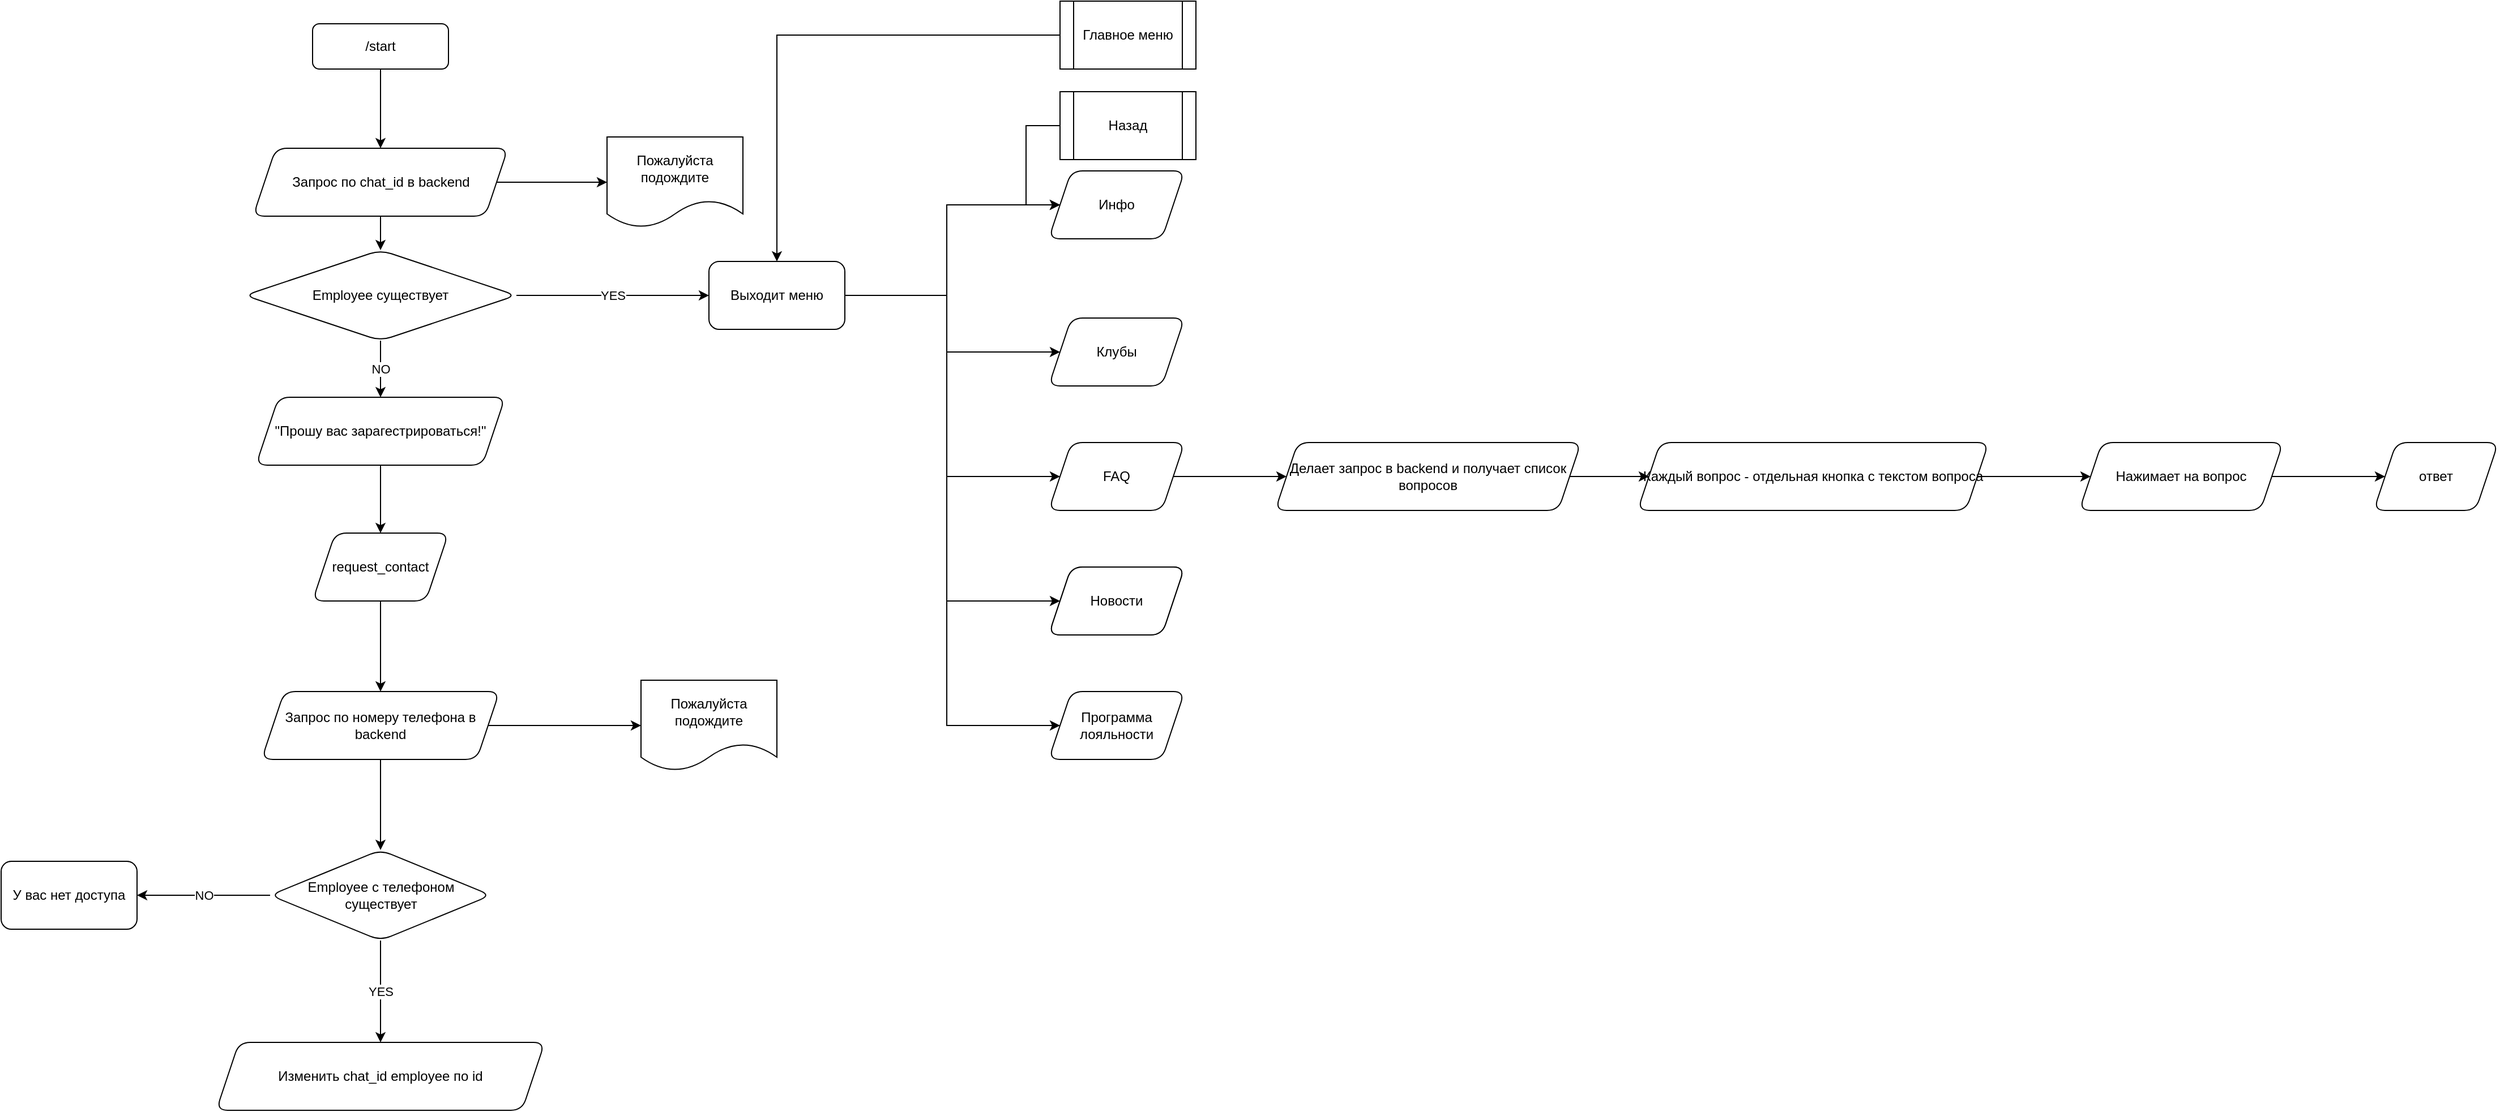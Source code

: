 <mxfile version="20.8.18" type="device"><diagram id="C5RBs43oDa-KdzZeNtuy" name="Page-1"><mxGraphModel dx="3187" dy="1751" grid="1" gridSize="10" guides="1" tooltips="1" connect="1" arrows="1" fold="1" page="1" pageScale="1" pageWidth="5000" pageHeight="5000" math="0" shadow="0"><root><mxCell id="WIyWlLk6GJQsqaUBKTNV-0"/><mxCell id="WIyWlLk6GJQsqaUBKTNV-1" parent="WIyWlLk6GJQsqaUBKTNV-0"/><mxCell id="xlPr7L_HL0ge_wMaXYh0-10" value="" style="edgeStyle=orthogonalEdgeStyle;rounded=0;orthogonalLoop=1;jettySize=auto;html=1;" edge="1" parent="WIyWlLk6GJQsqaUBKTNV-1" source="WIyWlLk6GJQsqaUBKTNV-3" target="xlPr7L_HL0ge_wMaXYh0-9"><mxGeometry relative="1" as="geometry"/></mxCell><mxCell id="WIyWlLk6GJQsqaUBKTNV-3" value="/start" style="rounded=1;whiteSpace=wrap;html=1;fontSize=12;glass=0;strokeWidth=1;shadow=0;" parent="WIyWlLk6GJQsqaUBKTNV-1" vertex="1"><mxGeometry x="370" y="130" width="120" height="40" as="geometry"/></mxCell><mxCell id="xlPr7L_HL0ge_wMaXYh0-5" value="" style="edgeStyle=orthogonalEdgeStyle;rounded=0;orthogonalLoop=1;jettySize=auto;html=1;" edge="1" parent="WIyWlLk6GJQsqaUBKTNV-1" source="xlPr7L_HL0ge_wMaXYh0-2" target="xlPr7L_HL0ge_wMaXYh0-4"><mxGeometry relative="1" as="geometry"/></mxCell><mxCell id="xlPr7L_HL0ge_wMaXYh0-2" value="request_contact" style="shape=parallelogram;perimeter=parallelogramPerimeter;whiteSpace=wrap;html=1;fixedSize=1;rounded=1;glass=0;strokeWidth=1;shadow=0;" vertex="1" parent="WIyWlLk6GJQsqaUBKTNV-1"><mxGeometry x="370" y="580" width="120" height="60" as="geometry"/></mxCell><mxCell id="xlPr7L_HL0ge_wMaXYh0-8" value="" style="edgeStyle=orthogonalEdgeStyle;rounded=0;orthogonalLoop=1;jettySize=auto;html=1;" edge="1" parent="WIyWlLk6GJQsqaUBKTNV-1" source="xlPr7L_HL0ge_wMaXYh0-4" target="xlPr7L_HL0ge_wMaXYh0-7"><mxGeometry relative="1" as="geometry"/></mxCell><mxCell id="xlPr7L_HL0ge_wMaXYh0-38" value="" style="edgeStyle=orthogonalEdgeStyle;rounded=0;orthogonalLoop=1;jettySize=auto;html=1;" edge="1" parent="WIyWlLk6GJQsqaUBKTNV-1" source="xlPr7L_HL0ge_wMaXYh0-4" target="xlPr7L_HL0ge_wMaXYh0-37"><mxGeometry relative="1" as="geometry"/></mxCell><mxCell id="xlPr7L_HL0ge_wMaXYh0-4" value="Запрос по номеру телефона в backend" style="shape=parallelogram;perimeter=parallelogramPerimeter;whiteSpace=wrap;html=1;fixedSize=1;rounded=1;glass=0;strokeWidth=1;shadow=0;" vertex="1" parent="WIyWlLk6GJQsqaUBKTNV-1"><mxGeometry x="325" y="720" width="210" height="60" as="geometry"/></mxCell><mxCell id="xlPr7L_HL0ge_wMaXYh0-19" value="NO" style="edgeStyle=orthogonalEdgeStyle;rounded=0;orthogonalLoop=1;jettySize=auto;html=1;" edge="1" parent="WIyWlLk6GJQsqaUBKTNV-1" source="xlPr7L_HL0ge_wMaXYh0-7" target="xlPr7L_HL0ge_wMaXYh0-18"><mxGeometry relative="1" as="geometry"/></mxCell><mxCell id="xlPr7L_HL0ge_wMaXYh0-21" value="YES" style="edgeStyle=orthogonalEdgeStyle;rounded=0;orthogonalLoop=1;jettySize=auto;html=1;" edge="1" parent="WIyWlLk6GJQsqaUBKTNV-1" source="xlPr7L_HL0ge_wMaXYh0-7" target="xlPr7L_HL0ge_wMaXYh0-20"><mxGeometry relative="1" as="geometry"/></mxCell><mxCell id="xlPr7L_HL0ge_wMaXYh0-7" value="Employee c телефоном существует" style="rhombus;whiteSpace=wrap;html=1;rounded=1;glass=0;strokeWidth=1;shadow=0;" vertex="1" parent="WIyWlLk6GJQsqaUBKTNV-1"><mxGeometry x="332.5" y="860" width="195" height="80" as="geometry"/></mxCell><mxCell id="xlPr7L_HL0ge_wMaXYh0-12" value="" style="edgeStyle=orthogonalEdgeStyle;rounded=0;orthogonalLoop=1;jettySize=auto;html=1;" edge="1" parent="WIyWlLk6GJQsqaUBKTNV-1" source="xlPr7L_HL0ge_wMaXYh0-9" target="xlPr7L_HL0ge_wMaXYh0-11"><mxGeometry relative="1" as="geometry"/></mxCell><mxCell id="xlPr7L_HL0ge_wMaXYh0-9" value="Запрос по chat_id в backend" style="shape=parallelogram;perimeter=parallelogramPerimeter;whiteSpace=wrap;html=1;fixedSize=1;rounded=1;glass=0;strokeWidth=1;shadow=0;" vertex="1" parent="WIyWlLk6GJQsqaUBKTNV-1"><mxGeometry x="317.5" y="240" width="225" height="60" as="geometry"/></mxCell><mxCell id="xlPr7L_HL0ge_wMaXYh0-14" value="YES" style="edgeStyle=orthogonalEdgeStyle;rounded=0;orthogonalLoop=1;jettySize=auto;html=1;" edge="1" parent="WIyWlLk6GJQsqaUBKTNV-1" source="xlPr7L_HL0ge_wMaXYh0-11" target="xlPr7L_HL0ge_wMaXYh0-13"><mxGeometry relative="1" as="geometry"/></mxCell><mxCell id="xlPr7L_HL0ge_wMaXYh0-16" value="NO" style="edgeStyle=orthogonalEdgeStyle;rounded=0;orthogonalLoop=1;jettySize=auto;html=1;" edge="1" parent="WIyWlLk6GJQsqaUBKTNV-1" source="xlPr7L_HL0ge_wMaXYh0-11" target="xlPr7L_HL0ge_wMaXYh0-15"><mxGeometry relative="1" as="geometry"/></mxCell><mxCell id="xlPr7L_HL0ge_wMaXYh0-11" value="Employee существует" style="rhombus;whiteSpace=wrap;html=1;rounded=1;glass=0;strokeWidth=1;shadow=0;" vertex="1" parent="WIyWlLk6GJQsqaUBKTNV-1"><mxGeometry x="310" y="330" width="240" height="80" as="geometry"/></mxCell><mxCell id="xlPr7L_HL0ge_wMaXYh0-42" value="" style="edgeStyle=orthogonalEdgeStyle;rounded=0;orthogonalLoop=1;jettySize=auto;html=1;entryX=0;entryY=0.5;entryDx=0;entryDy=0;" edge="1" parent="WIyWlLk6GJQsqaUBKTNV-1" source="xlPr7L_HL0ge_wMaXYh0-13" target="xlPr7L_HL0ge_wMaXYh0-41"><mxGeometry relative="1" as="geometry"><Array as="points"><mxPoint x="930" y="370"/><mxPoint x="930" y="290"/></Array></mxGeometry></mxCell><mxCell id="xlPr7L_HL0ge_wMaXYh0-48" style="edgeStyle=orthogonalEdgeStyle;rounded=0;orthogonalLoop=1;jettySize=auto;html=1;entryX=0;entryY=0.5;entryDx=0;entryDy=0;" edge="1" parent="WIyWlLk6GJQsqaUBKTNV-1" source="xlPr7L_HL0ge_wMaXYh0-13" target="xlPr7L_HL0ge_wMaXYh0-43"><mxGeometry relative="1" as="geometry"/></mxCell><mxCell id="xlPr7L_HL0ge_wMaXYh0-49" style="edgeStyle=orthogonalEdgeStyle;rounded=0;orthogonalLoop=1;jettySize=auto;html=1;entryX=0;entryY=0.5;entryDx=0;entryDy=0;" edge="1" parent="WIyWlLk6GJQsqaUBKTNV-1" source="xlPr7L_HL0ge_wMaXYh0-13" target="xlPr7L_HL0ge_wMaXYh0-44"><mxGeometry relative="1" as="geometry"><Array as="points"><mxPoint x="930" y="370"/><mxPoint x="930" y="530"/></Array></mxGeometry></mxCell><mxCell id="xlPr7L_HL0ge_wMaXYh0-50" style="edgeStyle=orthogonalEdgeStyle;rounded=0;orthogonalLoop=1;jettySize=auto;html=1;entryX=0;entryY=0.5;entryDx=0;entryDy=0;" edge="1" parent="WIyWlLk6GJQsqaUBKTNV-1" source="xlPr7L_HL0ge_wMaXYh0-13" target="xlPr7L_HL0ge_wMaXYh0-46"><mxGeometry relative="1" as="geometry"><Array as="points"><mxPoint x="930" y="370"/><mxPoint x="930" y="640"/></Array></mxGeometry></mxCell><mxCell id="xlPr7L_HL0ge_wMaXYh0-51" style="edgeStyle=orthogonalEdgeStyle;rounded=0;orthogonalLoop=1;jettySize=auto;html=1;entryX=0;entryY=0.5;entryDx=0;entryDy=0;" edge="1" parent="WIyWlLk6GJQsqaUBKTNV-1" source="xlPr7L_HL0ge_wMaXYh0-13" target="xlPr7L_HL0ge_wMaXYh0-47"><mxGeometry relative="1" as="geometry"><Array as="points"><mxPoint x="930" y="370"/><mxPoint x="930" y="750"/></Array></mxGeometry></mxCell><mxCell id="xlPr7L_HL0ge_wMaXYh0-13" value="Выходит меню" style="whiteSpace=wrap;html=1;rounded=1;glass=0;strokeWidth=1;shadow=0;" vertex="1" parent="WIyWlLk6GJQsqaUBKTNV-1"><mxGeometry x="720" y="340" width="120" height="60" as="geometry"/></mxCell><mxCell id="xlPr7L_HL0ge_wMaXYh0-17" style="edgeStyle=orthogonalEdgeStyle;rounded=0;orthogonalLoop=1;jettySize=auto;html=1;" edge="1" parent="WIyWlLk6GJQsqaUBKTNV-1" source="xlPr7L_HL0ge_wMaXYh0-15" target="xlPr7L_HL0ge_wMaXYh0-2"><mxGeometry relative="1" as="geometry"/></mxCell><mxCell id="xlPr7L_HL0ge_wMaXYh0-15" value="&quot;Прошу вас зарагестрироваться!&quot;" style="shape=parallelogram;perimeter=parallelogramPerimeter;whiteSpace=wrap;html=1;fixedSize=1;rounded=1;glass=0;strokeWidth=1;shadow=0;" vertex="1" parent="WIyWlLk6GJQsqaUBKTNV-1"><mxGeometry x="320" y="460" width="220" height="60" as="geometry"/></mxCell><mxCell id="xlPr7L_HL0ge_wMaXYh0-18" value="У вас нет доступа" style="whiteSpace=wrap;html=1;rounded=1;glass=0;strokeWidth=1;shadow=0;" vertex="1" parent="WIyWlLk6GJQsqaUBKTNV-1"><mxGeometry x="95" y="870" width="120" height="60" as="geometry"/></mxCell><mxCell id="xlPr7L_HL0ge_wMaXYh0-20" value="Изменить chat_id employee по id" style="shape=parallelogram;perimeter=parallelogramPerimeter;whiteSpace=wrap;html=1;fixedSize=1;rounded=1;glass=0;strokeWidth=1;shadow=0;" vertex="1" parent="WIyWlLk6GJQsqaUBKTNV-1"><mxGeometry x="285" y="1030" width="290" height="60" as="geometry"/></mxCell><mxCell id="xlPr7L_HL0ge_wMaXYh0-37" value="Пожалуйста подождите" style="shape=document;whiteSpace=wrap;html=1;boundedLbl=1;rounded=1;glass=0;strokeWidth=1;shadow=0;" vertex="1" parent="WIyWlLk6GJQsqaUBKTNV-1"><mxGeometry x="660" y="710" width="120" height="80" as="geometry"/></mxCell><mxCell id="xlPr7L_HL0ge_wMaXYh0-39" value="" style="edgeStyle=orthogonalEdgeStyle;rounded=0;orthogonalLoop=1;jettySize=auto;html=1;exitX=1;exitY=0.5;exitDx=0;exitDy=0;" edge="1" parent="WIyWlLk6GJQsqaUBKTNV-1" target="xlPr7L_HL0ge_wMaXYh0-40" source="xlPr7L_HL0ge_wMaXYh0-9"><mxGeometry relative="1" as="geometry"><mxPoint x="550" y="270" as="sourcePoint"/></mxGeometry></mxCell><mxCell id="xlPr7L_HL0ge_wMaXYh0-40" value="Пожалуйста подождите" style="shape=document;whiteSpace=wrap;html=1;boundedLbl=1;rounded=1;glass=0;strokeWidth=1;shadow=0;" vertex="1" parent="WIyWlLk6GJQsqaUBKTNV-1"><mxGeometry x="630" y="230" width="120" height="80" as="geometry"/></mxCell><mxCell id="xlPr7L_HL0ge_wMaXYh0-41" value="Инфо" style="shape=parallelogram;perimeter=parallelogramPerimeter;whiteSpace=wrap;html=1;fixedSize=1;rounded=1;glass=0;strokeWidth=1;shadow=0;" vertex="1" parent="WIyWlLk6GJQsqaUBKTNV-1"><mxGeometry x="1020" y="260" width="120" height="60" as="geometry"/></mxCell><mxCell id="xlPr7L_HL0ge_wMaXYh0-43" value="Клубы" style="shape=parallelogram;perimeter=parallelogramPerimeter;whiteSpace=wrap;html=1;fixedSize=1;rounded=1;glass=0;strokeWidth=1;shadow=0;" vertex="1" parent="WIyWlLk6GJQsqaUBKTNV-1"><mxGeometry x="1020" y="390" width="120" height="60" as="geometry"/></mxCell><mxCell id="xlPr7L_HL0ge_wMaXYh0-53" value="" style="edgeStyle=orthogonalEdgeStyle;rounded=0;orthogonalLoop=1;jettySize=auto;html=1;" edge="1" parent="WIyWlLk6GJQsqaUBKTNV-1" source="xlPr7L_HL0ge_wMaXYh0-44" target="xlPr7L_HL0ge_wMaXYh0-52"><mxGeometry relative="1" as="geometry"/></mxCell><mxCell id="xlPr7L_HL0ge_wMaXYh0-44" value="FAQ" style="shape=parallelogram;perimeter=parallelogramPerimeter;whiteSpace=wrap;html=1;fixedSize=1;rounded=1;glass=0;strokeWidth=1;shadow=0;" vertex="1" parent="WIyWlLk6GJQsqaUBKTNV-1"><mxGeometry x="1020" y="500" width="120" height="60" as="geometry"/></mxCell><mxCell id="xlPr7L_HL0ge_wMaXYh0-45" value="Новости" style="shape=parallelogram;perimeter=parallelogramPerimeter;whiteSpace=wrap;html=1;fixedSize=1;rounded=1;glass=0;strokeWidth=1;shadow=0;" vertex="1" parent="WIyWlLk6GJQsqaUBKTNV-1"><mxGeometry x="1020" y="610" width="120" height="60" as="geometry"/></mxCell><mxCell id="xlPr7L_HL0ge_wMaXYh0-46" value="Новости" style="shape=parallelogram;perimeter=parallelogramPerimeter;whiteSpace=wrap;html=1;fixedSize=1;rounded=1;glass=0;strokeWidth=1;shadow=0;" vertex="1" parent="WIyWlLk6GJQsqaUBKTNV-1"><mxGeometry x="1020" y="610" width="120" height="60" as="geometry"/></mxCell><mxCell id="xlPr7L_HL0ge_wMaXYh0-47" value="Программа лояльности" style="shape=parallelogram;perimeter=parallelogramPerimeter;whiteSpace=wrap;html=1;fixedSize=1;rounded=1;glass=0;strokeWidth=1;shadow=0;" vertex="1" parent="WIyWlLk6GJQsqaUBKTNV-1"><mxGeometry x="1020" y="720" width="120" height="60" as="geometry"/></mxCell><mxCell id="xlPr7L_HL0ge_wMaXYh0-55" value="" style="edgeStyle=orthogonalEdgeStyle;rounded=0;orthogonalLoop=1;jettySize=auto;html=1;" edge="1" parent="WIyWlLk6GJQsqaUBKTNV-1" source="xlPr7L_HL0ge_wMaXYh0-52" target="xlPr7L_HL0ge_wMaXYh0-54"><mxGeometry relative="1" as="geometry"/></mxCell><mxCell id="xlPr7L_HL0ge_wMaXYh0-52" value="Делает запрос в backend и получает список вопросов" style="shape=parallelogram;perimeter=parallelogramPerimeter;whiteSpace=wrap;html=1;fixedSize=1;rounded=1;glass=0;strokeWidth=1;shadow=0;" vertex="1" parent="WIyWlLk6GJQsqaUBKTNV-1"><mxGeometry x="1220" y="500" width="270" height="60" as="geometry"/></mxCell><mxCell id="xlPr7L_HL0ge_wMaXYh0-57" value="" style="edgeStyle=orthogonalEdgeStyle;rounded=0;orthogonalLoop=1;jettySize=auto;html=1;" edge="1" parent="WIyWlLk6GJQsqaUBKTNV-1" source="xlPr7L_HL0ge_wMaXYh0-54" target="xlPr7L_HL0ge_wMaXYh0-56"><mxGeometry relative="1" as="geometry"/></mxCell><mxCell id="xlPr7L_HL0ge_wMaXYh0-54" value="Каждый вопрос - отдельная кнопка с текстом вопроса" style="shape=parallelogram;perimeter=parallelogramPerimeter;whiteSpace=wrap;html=1;fixedSize=1;rounded=1;glass=0;strokeWidth=1;shadow=0;" vertex="1" parent="WIyWlLk6GJQsqaUBKTNV-1"><mxGeometry x="1540" y="500" width="310" height="60" as="geometry"/></mxCell><mxCell id="xlPr7L_HL0ge_wMaXYh0-59" value="" style="edgeStyle=orthogonalEdgeStyle;rounded=0;orthogonalLoop=1;jettySize=auto;html=1;" edge="1" parent="WIyWlLk6GJQsqaUBKTNV-1" source="xlPr7L_HL0ge_wMaXYh0-56" target="xlPr7L_HL0ge_wMaXYh0-58"><mxGeometry relative="1" as="geometry"/></mxCell><mxCell id="xlPr7L_HL0ge_wMaXYh0-56" value="Нажимает на вопрос" style="shape=parallelogram;perimeter=parallelogramPerimeter;whiteSpace=wrap;html=1;fixedSize=1;rounded=1;glass=0;strokeWidth=1;shadow=0;" vertex="1" parent="WIyWlLk6GJQsqaUBKTNV-1"><mxGeometry x="1930" y="500" width="180" height="60" as="geometry"/></mxCell><mxCell id="xlPr7L_HL0ge_wMaXYh0-58" value="ответ" style="shape=parallelogram;perimeter=parallelogramPerimeter;whiteSpace=wrap;html=1;fixedSize=1;rounded=1;glass=0;strokeWidth=1;shadow=0;" vertex="1" parent="WIyWlLk6GJQsqaUBKTNV-1"><mxGeometry x="2190" y="500" width="110" height="60" as="geometry"/></mxCell><mxCell id="xlPr7L_HL0ge_wMaXYh0-62" style="edgeStyle=orthogonalEdgeStyle;rounded=0;orthogonalLoop=1;jettySize=auto;html=1;entryX=0.5;entryY=0;entryDx=0;entryDy=0;" edge="1" parent="WIyWlLk6GJQsqaUBKTNV-1" source="xlPr7L_HL0ge_wMaXYh0-61" target="xlPr7L_HL0ge_wMaXYh0-13"><mxGeometry relative="1" as="geometry"/></mxCell><mxCell id="xlPr7L_HL0ge_wMaXYh0-61" value="Главное меню" style="shape=process;whiteSpace=wrap;html=1;backgroundOutline=1;" vertex="1" parent="WIyWlLk6GJQsqaUBKTNV-1"><mxGeometry x="1030" y="110" width="120" height="60" as="geometry"/></mxCell><mxCell id="xlPr7L_HL0ge_wMaXYh0-64" style="edgeStyle=orthogonalEdgeStyle;rounded=0;orthogonalLoop=1;jettySize=auto;html=1;entryX=0;entryY=0.5;entryDx=0;entryDy=0;" edge="1" parent="WIyWlLk6GJQsqaUBKTNV-1" source="xlPr7L_HL0ge_wMaXYh0-63" target="xlPr7L_HL0ge_wMaXYh0-41"><mxGeometry relative="1" as="geometry"><Array as="points"><mxPoint x="1000" y="220"/><mxPoint x="1000" y="290"/></Array></mxGeometry></mxCell><mxCell id="xlPr7L_HL0ge_wMaXYh0-63" value="Назад" style="shape=process;whiteSpace=wrap;html=1;backgroundOutline=1;" vertex="1" parent="WIyWlLk6GJQsqaUBKTNV-1"><mxGeometry x="1030" y="190" width="120" height="60" as="geometry"/></mxCell></root></mxGraphModel></diagram></mxfile>